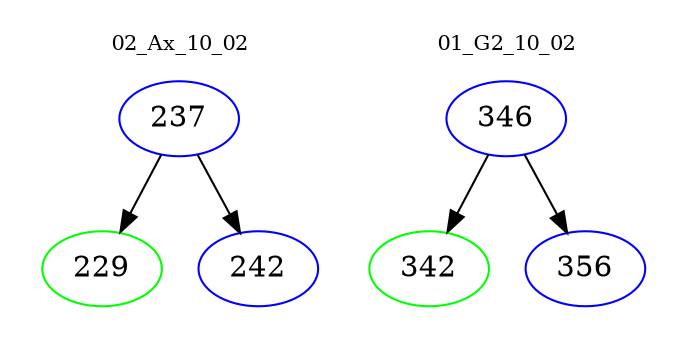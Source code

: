 digraph{
subgraph cluster_0 {
color = white
label = "02_Ax_10_02";
fontsize=10;
T0_237 [label="237", color="blue"]
T0_237 -> T0_229 [color="black"]
T0_229 [label="229", color="green"]
T0_237 -> T0_242 [color="black"]
T0_242 [label="242", color="blue"]
}
subgraph cluster_1 {
color = white
label = "01_G2_10_02";
fontsize=10;
T1_346 [label="346", color="blue"]
T1_346 -> T1_342 [color="black"]
T1_342 [label="342", color="green"]
T1_346 -> T1_356 [color="black"]
T1_356 [label="356", color="blue"]
}
}
